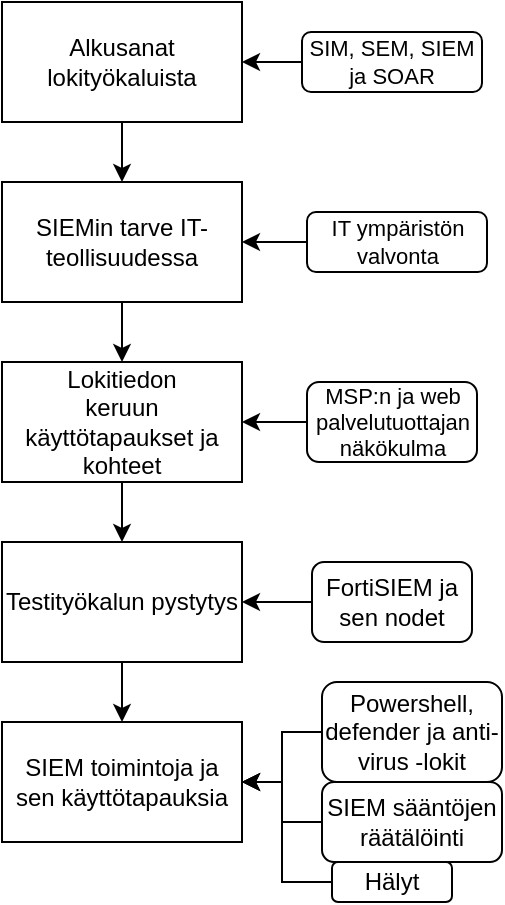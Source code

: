 <mxfile version="14.9.6" type="github">
  <diagram id="orTSg_j8eAI-luFpVZ8m" name="Page-1">
    <mxGraphModel dx="1185" dy="635" grid="1" gridSize="10" guides="1" tooltips="1" connect="1" arrows="1" fold="1" page="1" pageScale="1" pageWidth="850" pageHeight="1100" math="0" shadow="0">
      <root>
        <mxCell id="0" />
        <mxCell id="1" parent="0" />
        <mxCell id="FdSDNsu2-nvWExT22_5d-25" style="edgeStyle=orthogonalEdgeStyle;rounded=0;orthogonalLoop=1;jettySize=auto;html=1;entryX=0.5;entryY=0;entryDx=0;entryDy=0;" edge="1" parent="1" source="FdSDNsu2-nvWExT22_5d-1" target="FdSDNsu2-nvWExT22_5d-3">
          <mxGeometry relative="1" as="geometry" />
        </mxCell>
        <mxCell id="FdSDNsu2-nvWExT22_5d-1" value="SIEMin tarve IT-teollisuudessa" style="whiteSpace=wrap;html=1;" vertex="1" parent="1">
          <mxGeometry y="90" width="120" height="60" as="geometry" />
        </mxCell>
        <mxCell id="FdSDNsu2-nvWExT22_5d-24" style="edgeStyle=orthogonalEdgeStyle;rounded=0;orthogonalLoop=1;jettySize=auto;html=1;entryX=0.5;entryY=0;entryDx=0;entryDy=0;" edge="1" parent="1" source="FdSDNsu2-nvWExT22_5d-2" target="FdSDNsu2-nvWExT22_5d-1">
          <mxGeometry relative="1" as="geometry" />
        </mxCell>
        <mxCell id="FdSDNsu2-nvWExT22_5d-2" value="Alkusanat lokityökaluista" style="rounded=0;whiteSpace=wrap;html=1;" vertex="1" parent="1">
          <mxGeometry width="120" height="60" as="geometry" />
        </mxCell>
        <mxCell id="FdSDNsu2-nvWExT22_5d-12" style="edgeStyle=orthogonalEdgeStyle;rounded=0;orthogonalLoop=1;jettySize=auto;html=1;entryX=0.5;entryY=0;entryDx=0;entryDy=0;" edge="1" parent="1" source="FdSDNsu2-nvWExT22_5d-3" target="FdSDNsu2-nvWExT22_5d-4">
          <mxGeometry relative="1" as="geometry" />
        </mxCell>
        <mxCell id="FdSDNsu2-nvWExT22_5d-3" value="Lokitiedon&lt;br&gt;keruun käyttötapaukset ja kohteet" style="rounded=0;whiteSpace=wrap;html=1;" vertex="1" parent="1">
          <mxGeometry y="180" width="120" height="60" as="geometry" />
        </mxCell>
        <mxCell id="FdSDNsu2-nvWExT22_5d-13" style="edgeStyle=orthogonalEdgeStyle;rounded=0;orthogonalLoop=1;jettySize=auto;html=1;entryX=0.5;entryY=0;entryDx=0;entryDy=0;" edge="1" parent="1" source="FdSDNsu2-nvWExT22_5d-4" target="FdSDNsu2-nvWExT22_5d-6">
          <mxGeometry relative="1" as="geometry" />
        </mxCell>
        <mxCell id="FdSDNsu2-nvWExT22_5d-4" value="Testityökalun pystytys" style="rounded=0;whiteSpace=wrap;html=1;" vertex="1" parent="1">
          <mxGeometry y="270" width="120" height="60" as="geometry" />
        </mxCell>
        <mxCell id="FdSDNsu2-nvWExT22_5d-6" value="SIEM toimintoja ja sen käyttötapauksia" style="rounded=0;whiteSpace=wrap;html=1;" vertex="1" parent="1">
          <mxGeometry y="360" width="120" height="60" as="geometry" />
        </mxCell>
        <mxCell id="FdSDNsu2-nvWExT22_5d-15" style="edgeStyle=orthogonalEdgeStyle;rounded=0;orthogonalLoop=1;jettySize=auto;html=1;entryX=1;entryY=0.5;entryDx=0;entryDy=0;" edge="1" parent="1" source="FdSDNsu2-nvWExT22_5d-9" target="FdSDNsu2-nvWExT22_5d-4">
          <mxGeometry relative="1" as="geometry" />
        </mxCell>
        <mxCell id="FdSDNsu2-nvWExT22_5d-9" value="FortiSIEM ja sen nodet" style="rounded=1;whiteSpace=wrap;html=1;" vertex="1" parent="1">
          <mxGeometry x="155" y="280" width="80" height="40" as="geometry" />
        </mxCell>
        <mxCell id="FdSDNsu2-nvWExT22_5d-18" style="edgeStyle=orthogonalEdgeStyle;rounded=0;orthogonalLoop=1;jettySize=auto;html=1;entryX=1;entryY=0.5;entryDx=0;entryDy=0;" edge="1" parent="1" source="FdSDNsu2-nvWExT22_5d-16" target="FdSDNsu2-nvWExT22_5d-6">
          <mxGeometry relative="1" as="geometry" />
        </mxCell>
        <mxCell id="FdSDNsu2-nvWExT22_5d-16" value="Powershell, defender ja anti-virus -lokit" style="rounded=1;whiteSpace=wrap;html=1;" vertex="1" parent="1">
          <mxGeometry x="160" y="340" width="90" height="50" as="geometry" />
        </mxCell>
        <mxCell id="FdSDNsu2-nvWExT22_5d-20" style="edgeStyle=orthogonalEdgeStyle;rounded=0;orthogonalLoop=1;jettySize=auto;html=1;entryX=1;entryY=0.5;entryDx=0;entryDy=0;" edge="1" parent="1" source="FdSDNsu2-nvWExT22_5d-19" target="FdSDNsu2-nvWExT22_5d-6">
          <mxGeometry relative="1" as="geometry" />
        </mxCell>
        <mxCell id="FdSDNsu2-nvWExT22_5d-19" value="SIEM sääntöjen räätälöinti" style="rounded=1;whiteSpace=wrap;html=1;" vertex="1" parent="1">
          <mxGeometry x="160" y="390" width="90" height="40" as="geometry" />
        </mxCell>
        <mxCell id="FdSDNsu2-nvWExT22_5d-22" style="edgeStyle=orthogonalEdgeStyle;rounded=0;orthogonalLoop=1;jettySize=auto;html=1;" edge="1" parent="1" source="FdSDNsu2-nvWExT22_5d-21">
          <mxGeometry relative="1" as="geometry">
            <mxPoint x="120" y="390" as="targetPoint" />
            <Array as="points">
              <mxPoint x="140" y="440" />
              <mxPoint x="140" y="390" />
            </Array>
          </mxGeometry>
        </mxCell>
        <mxCell id="FdSDNsu2-nvWExT22_5d-21" value="Hälyt" style="rounded=1;whiteSpace=wrap;html=1;" vertex="1" parent="1">
          <mxGeometry x="165" y="430" width="60" height="20" as="geometry" />
        </mxCell>
        <mxCell id="FdSDNsu2-nvWExT22_5d-26" style="edgeStyle=orthogonalEdgeStyle;rounded=0;orthogonalLoop=1;jettySize=auto;html=1;entryX=1;entryY=0.5;entryDx=0;entryDy=0;" edge="1" parent="1" source="FdSDNsu2-nvWExT22_5d-23" target="FdSDNsu2-nvWExT22_5d-2">
          <mxGeometry relative="1" as="geometry" />
        </mxCell>
        <mxCell id="FdSDNsu2-nvWExT22_5d-23" value="SIM, SEM, SIEM ja SOAR" style="rounded=1;whiteSpace=wrap;html=1;fillColor=#ffffff;fontSize=11;" vertex="1" parent="1">
          <mxGeometry x="150" y="15" width="90" height="30" as="geometry" />
        </mxCell>
        <mxCell id="FdSDNsu2-nvWExT22_5d-28" style="edgeStyle=orthogonalEdgeStyle;rounded=0;orthogonalLoop=1;jettySize=auto;html=1;entryX=1;entryY=0.5;entryDx=0;entryDy=0;fontSize=11;" edge="1" parent="1" source="FdSDNsu2-nvWExT22_5d-27" target="FdSDNsu2-nvWExT22_5d-1">
          <mxGeometry relative="1" as="geometry" />
        </mxCell>
        <mxCell id="FdSDNsu2-nvWExT22_5d-27" value="IT ympäristön valvonta" style="rounded=1;whiteSpace=wrap;html=1;fillColor=#ffffff;fontSize=11;" vertex="1" parent="1">
          <mxGeometry x="152.5" y="105" width="90" height="30" as="geometry" />
        </mxCell>
        <mxCell id="FdSDNsu2-nvWExT22_5d-30" style="edgeStyle=orthogonalEdgeStyle;rounded=0;orthogonalLoop=1;jettySize=auto;html=1;entryX=1;entryY=0.5;entryDx=0;entryDy=0;fontSize=11;" edge="1" parent="1" source="FdSDNsu2-nvWExT22_5d-29" target="FdSDNsu2-nvWExT22_5d-3">
          <mxGeometry relative="1" as="geometry" />
        </mxCell>
        <mxCell id="FdSDNsu2-nvWExT22_5d-29" value="MSP:n ja web palvelutuottajan näkökulma" style="rounded=1;whiteSpace=wrap;html=1;fontSize=11;fillColor=#ffffff;" vertex="1" parent="1">
          <mxGeometry x="152.5" y="190" width="85" height="40" as="geometry" />
        </mxCell>
      </root>
    </mxGraphModel>
  </diagram>
</mxfile>
